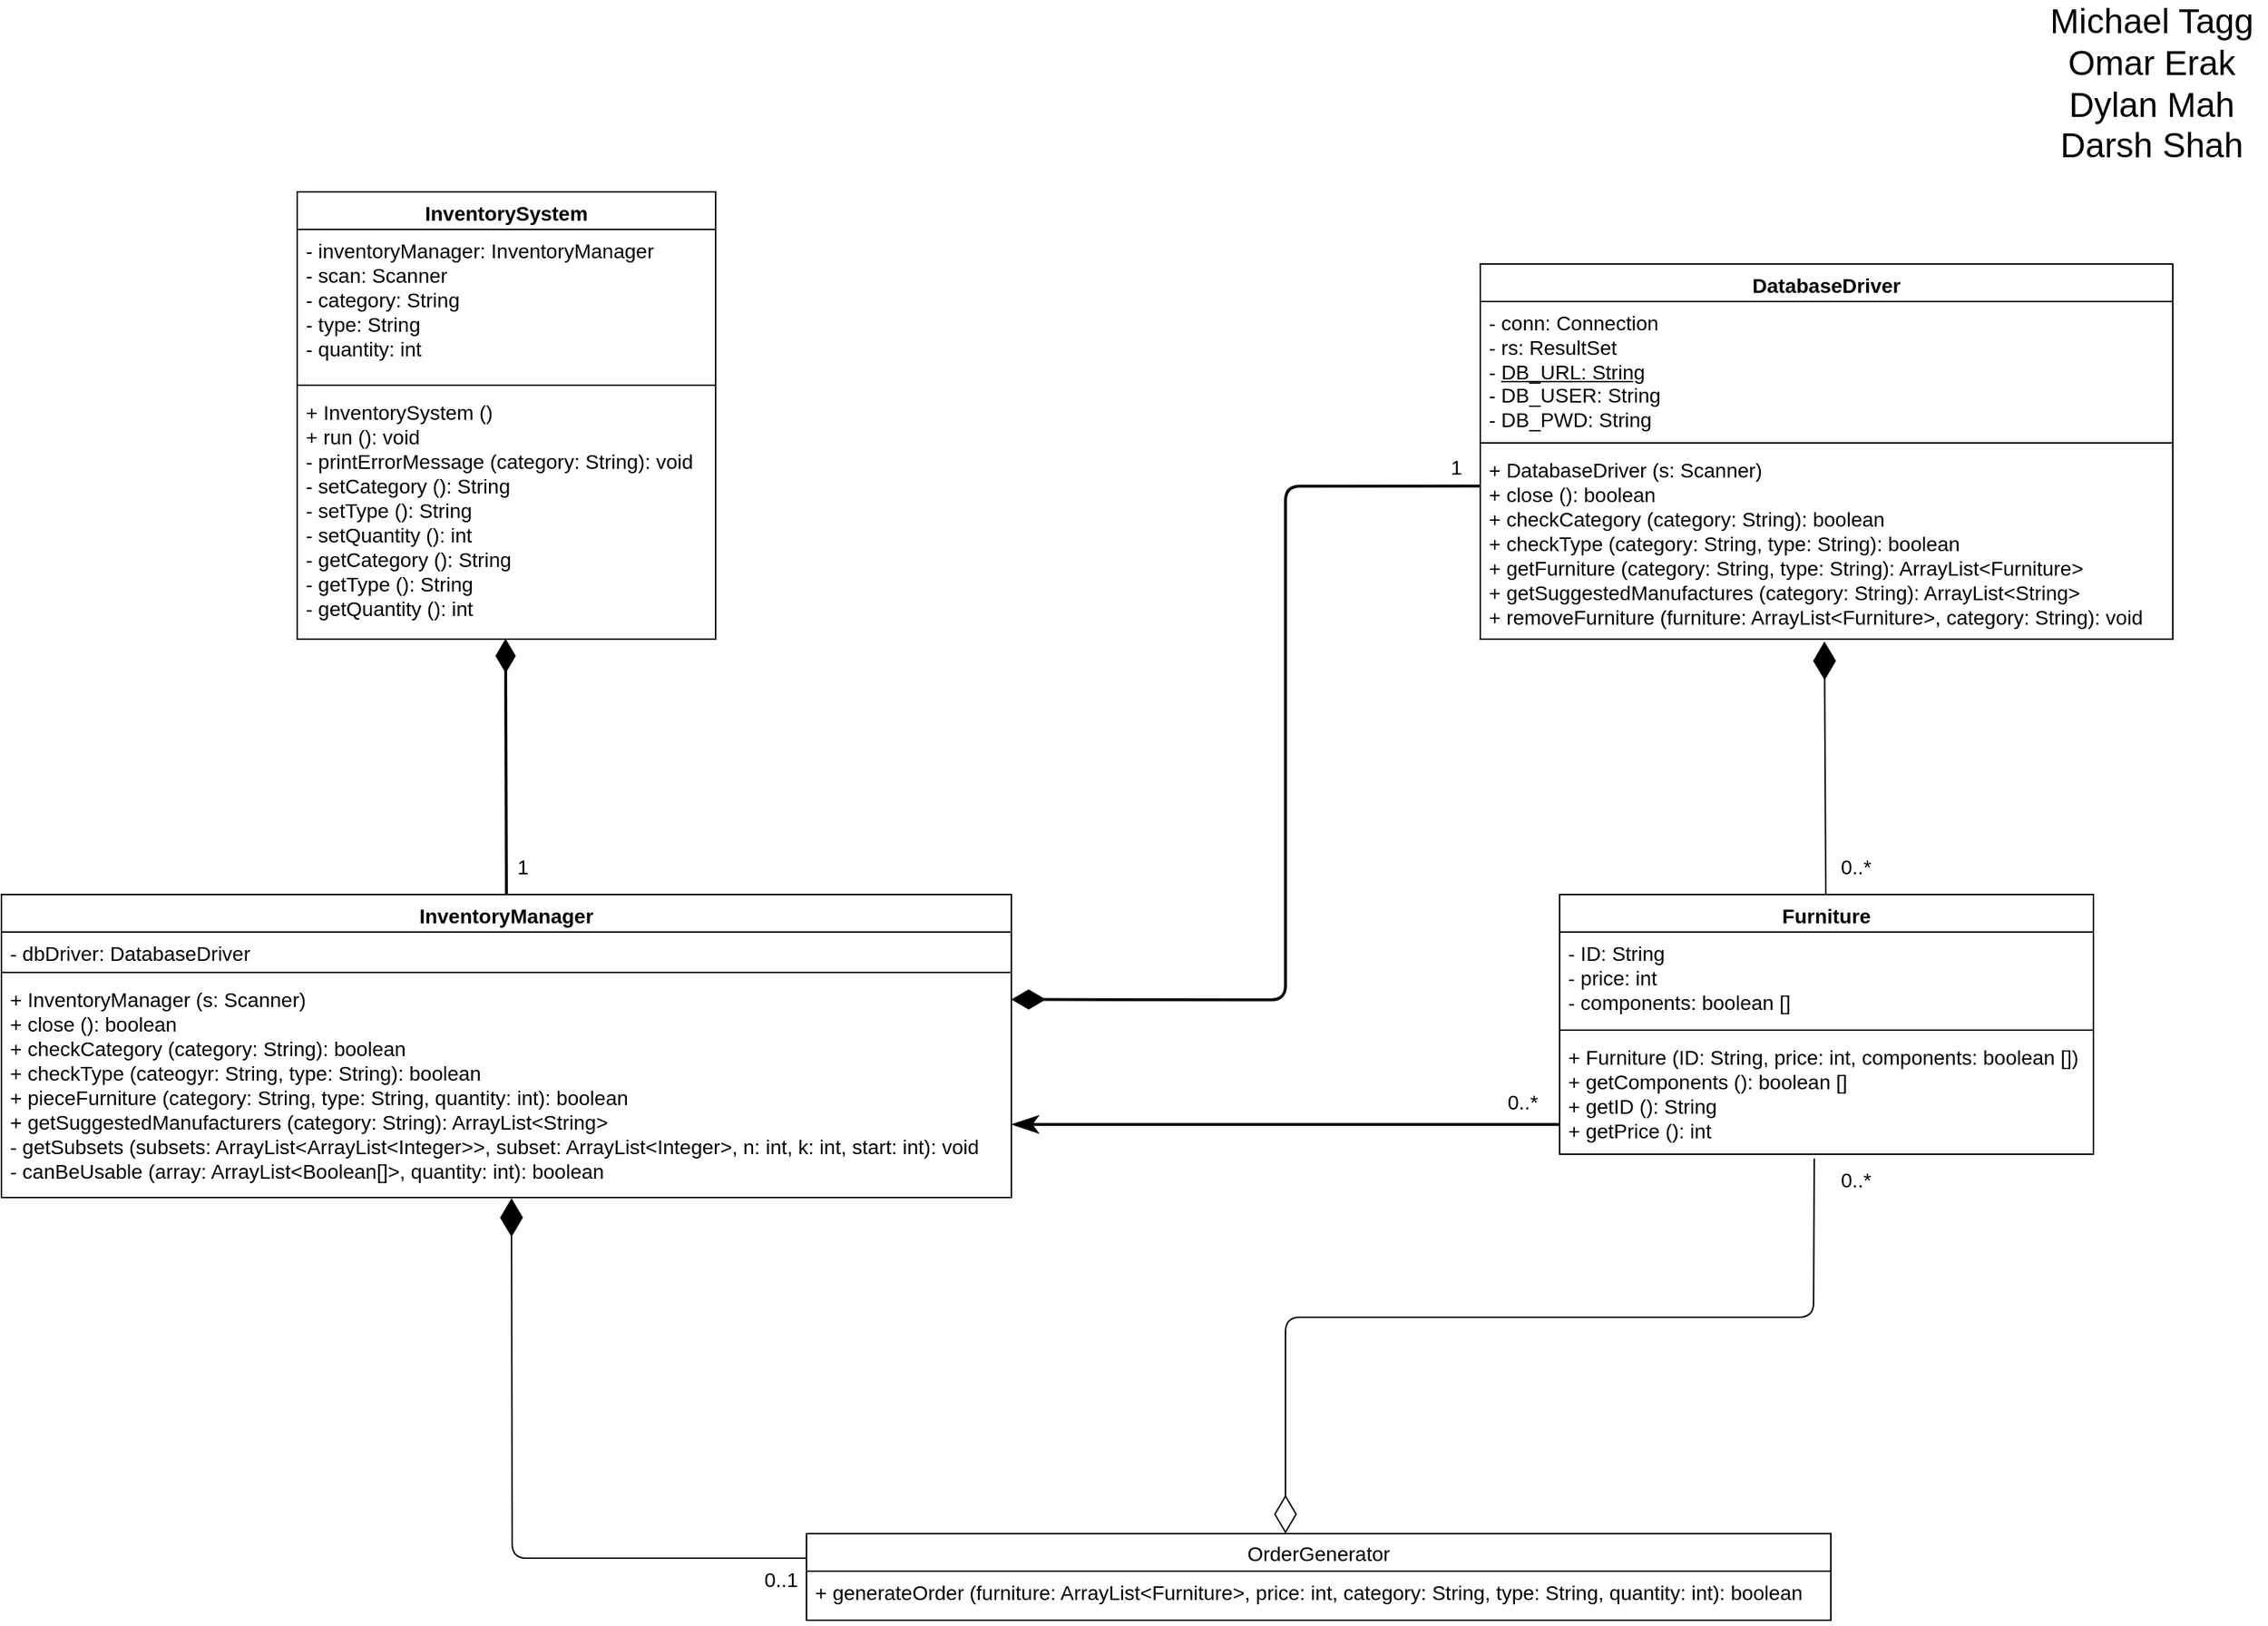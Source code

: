 <mxfile version="14.5.7" type="github">
  <diagram id="C5RBs43oDa-KdzZeNtuy" name="Page-1">
    <mxGraphModel dx="2005" dy="1905" grid="1" gridSize="10" guides="1" tooltips="1" connect="1" arrows="1" fold="1" page="1" pageScale="1" pageWidth="827" pageHeight="1169" math="0" shadow="0">
      <root>
        <mxCell id="WIyWlLk6GJQsqaUBKTNV-0" />
        <mxCell id="WIyWlLk6GJQsqaUBKTNV-1" parent="WIyWlLk6GJQsqaUBKTNV-0" />
        <mxCell id="N_NnaopC6pL-1q0N3gmT-41" value="Furniture" style="swimlane;fontStyle=1;align=center;verticalAlign=top;childLayout=stackLayout;horizontal=1;startSize=26;horizontalStack=0;resizeParent=1;resizeParentMax=0;resizeLast=0;collapsible=1;marginBottom=0;fontSize=14;" parent="WIyWlLk6GJQsqaUBKTNV-1" vertex="1">
          <mxGeometry x="1140" y="637" width="370" height="180" as="geometry" />
        </mxCell>
        <mxCell id="N_NnaopC6pL-1q0N3gmT-42" value="- ID: String&#xa;- price: int&#xa;- components: boolean []&#xa;" style="text;strokeColor=none;fillColor=none;align=left;verticalAlign=top;spacingLeft=4;spacingRight=4;overflow=hidden;rotatable=0;points=[[0,0.5],[1,0.5]];portConstraint=eastwest;fontSize=14;" parent="N_NnaopC6pL-1q0N3gmT-41" vertex="1">
          <mxGeometry y="26" width="370" height="64" as="geometry" />
        </mxCell>
        <mxCell id="N_NnaopC6pL-1q0N3gmT-43" value="" style="line;strokeWidth=1;fillColor=none;align=left;verticalAlign=middle;spacingTop=-1;spacingLeft=3;spacingRight=3;rotatable=0;labelPosition=right;points=[];portConstraint=eastwest;fontSize=14;" parent="N_NnaopC6pL-1q0N3gmT-41" vertex="1">
          <mxGeometry y="90" width="370" height="8" as="geometry" />
        </mxCell>
        <mxCell id="N_NnaopC6pL-1q0N3gmT-44" value="+ Furniture (ID: String, price: int, components: boolean [])&#xa;+ getComponents (): boolean []&#xa;+ getID (): String&#xa;+ getPrice (): int&#xa;&#xa;" style="text;strokeColor=none;fillColor=none;align=left;verticalAlign=top;spacingLeft=4;spacingRight=4;overflow=hidden;rotatable=0;points=[[0,0.5],[1,0.5]];portConstraint=eastwest;fontSize=14;" parent="N_NnaopC6pL-1q0N3gmT-41" vertex="1">
          <mxGeometry y="98" width="370" height="82" as="geometry" />
        </mxCell>
        <mxCell id="N_NnaopC6pL-1q0N3gmT-45" value="DatabaseDriver" style="swimlane;fontStyle=1;align=center;verticalAlign=top;childLayout=stackLayout;horizontal=1;startSize=26;horizontalStack=0;resizeParent=1;resizeParentMax=0;resizeLast=0;collapsible=1;marginBottom=0;fontSize=14;" parent="WIyWlLk6GJQsqaUBKTNV-1" vertex="1">
          <mxGeometry x="1085" y="200" width="480" height="260" as="geometry" />
        </mxCell>
        <mxCell id="N_NnaopC6pL-1q0N3gmT-46" value="- conn: Connection&lt;br style=&quot;font-size: 14px;&quot;&gt;- rs: ResultSet&lt;br style=&quot;font-size: 14px;&quot;&gt; - &lt;u style=&quot;font-size: 14px;&quot;&gt;DB_URL: String&lt;/u&gt;&lt;br style=&quot;font-size: 14px;&quot;&gt;- DB_USER: String&lt;br style=&quot;font-size: 14px;&quot;&gt;- DB_PWD: String" style="text;strokeColor=none;fillColor=none;align=left;verticalAlign=top;spacingLeft=4;spacingRight=4;overflow=hidden;rotatable=0;points=[[0,0.5],[1,0.5]];portConstraint=eastwest;fontStyle=0;html=1;fontSize=14;" parent="N_NnaopC6pL-1q0N3gmT-45" vertex="1">
          <mxGeometry y="26" width="480" height="94" as="geometry" />
        </mxCell>
        <mxCell id="N_NnaopC6pL-1q0N3gmT-47" value="" style="line;strokeWidth=1;fillColor=none;align=left;verticalAlign=middle;spacingTop=-1;spacingLeft=3;spacingRight=3;rotatable=0;labelPosition=right;points=[];portConstraint=eastwest;fontSize=14;" parent="N_NnaopC6pL-1q0N3gmT-45" vertex="1">
          <mxGeometry y="120" width="480" height="8" as="geometry" />
        </mxCell>
        <mxCell id="N_NnaopC6pL-1q0N3gmT-48" value="+ DatabaseDriver (s: Scanner)&#xa;+ close (): boolean&#xa;+ checkCategory (category: String): boolean&#xa;+ checkType (category: String, type: String): boolean&#xa;+ getFurniture (category: String, type: String): ArrayList&lt;Furniture&gt;&#xa;+ getSuggestedManufactures (category: String): ArrayList&lt;String&gt;&#xa;+ removeFurniture (furniture: ArrayList&lt;Furniture&gt;, category: String): void&#xa;" style="text;strokeColor=none;fillColor=none;align=left;verticalAlign=top;spacingLeft=4;spacingRight=4;overflow=hidden;rotatable=0;points=[[0,0.5],[1,0.5]];portConstraint=eastwest;fontSize=14;" parent="N_NnaopC6pL-1q0N3gmT-45" vertex="1">
          <mxGeometry y="128" width="480" height="132" as="geometry" />
        </mxCell>
        <mxCell id="N_NnaopC6pL-1q0N3gmT-51" value="OrderGenerator" style="swimlane;fontStyle=0;childLayout=stackLayout;horizontal=1;startSize=26;fillColor=none;horizontalStack=0;resizeParent=1;resizeParentMax=0;resizeLast=0;collapsible=1;marginBottom=0;fontSize=14;" parent="WIyWlLk6GJQsqaUBKTNV-1" vertex="1">
          <mxGeometry x="618" y="1080" width="710" height="60" as="geometry" />
        </mxCell>
        <mxCell id="N_NnaopC6pL-1q0N3gmT-52" value="+ generateOrder (furniture: ArrayList&lt;Furniture&gt;, price: int, category: String, type: String, quantity: int): boolean" style="text;strokeColor=none;fillColor=none;align=left;verticalAlign=top;spacingLeft=4;spacingRight=4;overflow=hidden;rotatable=0;points=[[0,0.5],[1,0.5]];portConstraint=eastwest;fontSize=14;" parent="N_NnaopC6pL-1q0N3gmT-51" vertex="1">
          <mxGeometry y="26" width="710" height="34" as="geometry" />
        </mxCell>
        <mxCell id="N_NnaopC6pL-1q0N3gmT-55" value="InventorySystem" style="swimlane;fontStyle=1;align=center;verticalAlign=top;childLayout=stackLayout;horizontal=1;startSize=26;horizontalStack=0;resizeParent=1;resizeParentMax=0;resizeLast=0;collapsible=1;marginBottom=0;fontSize=14;" parent="WIyWlLk6GJQsqaUBKTNV-1" vertex="1">
          <mxGeometry x="265" y="150" width="290" height="310" as="geometry">
            <mxRectangle x="275" y="140" width="130" height="26" as="alternateBounds" />
          </mxGeometry>
        </mxCell>
        <mxCell id="N_NnaopC6pL-1q0N3gmT-56" value="- inventoryManager: InventoryManager&#xa;- scan: Scanner&#xa;- category: String&#xa;- type: String&#xa;- quantity: int&#xa;" style="text;strokeColor=none;fillColor=none;align=left;verticalAlign=top;spacingLeft=4;spacingRight=4;overflow=hidden;rotatable=0;points=[[0,0.5],[1,0.5]];portConstraint=eastwest;fontSize=14;" parent="N_NnaopC6pL-1q0N3gmT-55" vertex="1">
          <mxGeometry y="26" width="290" height="104" as="geometry" />
        </mxCell>
        <mxCell id="N_NnaopC6pL-1q0N3gmT-57" value="" style="line;strokeWidth=1;fillColor=none;align=left;verticalAlign=middle;spacingTop=-1;spacingLeft=3;spacingRight=3;rotatable=0;labelPosition=right;points=[];portConstraint=eastwest;fontSize=14;" parent="N_NnaopC6pL-1q0N3gmT-55" vertex="1">
          <mxGeometry y="130" width="290" height="8" as="geometry" />
        </mxCell>
        <mxCell id="N_NnaopC6pL-1q0N3gmT-58" value="+ InventorySystem ()&#xa;+ run (): void&#xa;- printErrorMessage (category: String): void&#xa;- setCategory (): String&#xa;- setType (): String&#xa;- setQuantity (): int&#xa;- getCategory (): String&#xa;- getType (): String&#xa;- getQuantity (): int&#xa;" style="text;strokeColor=none;fillColor=none;align=left;verticalAlign=top;spacingLeft=4;spacingRight=4;overflow=hidden;rotatable=0;points=[[0,0.5],[1,0.5]];portConstraint=eastwest;fontSize=14;" parent="N_NnaopC6pL-1q0N3gmT-55" vertex="1">
          <mxGeometry y="138" width="290" height="172" as="geometry" />
        </mxCell>
        <mxCell id="N_NnaopC6pL-1q0N3gmT-60" value="InventoryManager" style="swimlane;fontStyle=1;align=center;verticalAlign=top;childLayout=stackLayout;horizontal=1;startSize=26;horizontalStack=0;resizeParent=1;resizeParentMax=0;resizeLast=0;collapsible=1;marginBottom=0;fontSize=14;" parent="WIyWlLk6GJQsqaUBKTNV-1" vertex="1">
          <mxGeometry x="60" y="637" width="700" height="210" as="geometry" />
        </mxCell>
        <mxCell id="N_NnaopC6pL-1q0N3gmT-61" value="- dbDriver: DatabaseDriver" style="text;strokeColor=none;fillColor=none;align=left;verticalAlign=top;spacingLeft=4;spacingRight=4;overflow=hidden;rotatable=0;points=[[0,0.5],[1,0.5]];portConstraint=eastwest;fontSize=14;" parent="N_NnaopC6pL-1q0N3gmT-60" vertex="1">
          <mxGeometry y="26" width="700" height="24" as="geometry" />
        </mxCell>
        <mxCell id="N_NnaopC6pL-1q0N3gmT-62" value="" style="line;strokeWidth=1;fillColor=none;align=left;verticalAlign=middle;spacingTop=-1;spacingLeft=3;spacingRight=3;rotatable=0;labelPosition=right;points=[];portConstraint=eastwest;fontSize=14;" parent="N_NnaopC6pL-1q0N3gmT-60" vertex="1">
          <mxGeometry y="50" width="700" height="8" as="geometry" />
        </mxCell>
        <mxCell id="N_NnaopC6pL-1q0N3gmT-63" value="+ InventoryManager (s: Scanner)&#xa;+ close (): boolean&#xa;+ checkCategory (category: String): boolean&#xa;+ checkType (cateogyr: String, type: String): boolean&#xa;+ pieceFurniture (category: String, type: String, quantity: int): boolean&#xa;+ getSuggestedManufacturers (category: String): ArrayList&lt;String&gt;&#xa;- getSubsets (subsets: ArrayList&lt;ArrayList&lt;Integer&gt;&gt;, subset: ArrayList&lt;Integer&gt;, n: int, k: int, start: int): void&#xa;- canBeUsable (array: ArrayList&lt;Boolean[]&gt;, quantity: int): boolean&#xa;&#xa;&#xa;" style="text;strokeColor=none;fillColor=none;align=left;verticalAlign=top;spacingLeft=4;spacingRight=4;overflow=hidden;rotatable=0;points=[[0,0.5],[1,0.5]];portConstraint=eastwest;fontSize=14;" parent="N_NnaopC6pL-1q0N3gmT-60" vertex="1">
          <mxGeometry y="58" width="700" height="152" as="geometry" />
        </mxCell>
        <mxCell id="ROrVhhFD0rgIY_3XIcbq-1" value="" style="endArrow=diamondThin;endFill=1;endSize=18;html=1;strokeWidth=2;exitX=0;exitY=0.196;exitDx=0;exitDy=0;exitPerimeter=0;entryX=1;entryY=0.097;entryDx=0;entryDy=0;entryPerimeter=0;fontSize=14;" parent="WIyWlLk6GJQsqaUBKTNV-1" source="N_NnaopC6pL-1q0N3gmT-48" target="N_NnaopC6pL-1q0N3gmT-63" edge="1">
          <mxGeometry width="160" relative="1" as="geometry">
            <mxPoint x="1080" y="390" as="sourcePoint" />
            <mxPoint x="680" y="681" as="targetPoint" />
            <Array as="points">
              <mxPoint x="950" y="354" />
              <mxPoint x="950" y="710" />
            </Array>
          </mxGeometry>
        </mxCell>
        <mxCell id="ROrVhhFD0rgIY_3XIcbq-2" value="" style="endArrow=diamondThin;endFill=1;endSize=18;html=1;strokeWidth=2;entryX=0.498;entryY=0.998;entryDx=0;entryDy=0;entryPerimeter=0;exitX=0.5;exitY=0;exitDx=0;exitDy=0;fontSize=14;" parent="WIyWlLk6GJQsqaUBKTNV-1" source="N_NnaopC6pL-1q0N3gmT-60" target="N_NnaopC6pL-1q0N3gmT-58" edge="1">
          <mxGeometry width="160" relative="1" as="geometry">
            <mxPoint x="380" y="520" as="sourcePoint" />
            <mxPoint x="390" y="530" as="targetPoint" />
          </mxGeometry>
        </mxCell>
        <mxCell id="ROrVhhFD0rgIY_3XIcbq-10" value="0..1" style="text;html=1;align=center;verticalAlign=middle;resizable=0;points=[];autosize=1;fontSize=14;" parent="WIyWlLk6GJQsqaUBKTNV-1" vertex="1">
          <mxGeometry x="580" y="1102" width="40" height="20" as="geometry" />
        </mxCell>
        <mxCell id="ROrVhhFD0rgIY_3XIcbq-11" value="0..*" style="text;html=1;align=center;verticalAlign=middle;resizable=0;points=[];autosize=1;fontSize=14;" parent="WIyWlLk6GJQsqaUBKTNV-1" vertex="1">
          <mxGeometry x="1325" y="825" width="40" height="20" as="geometry" />
        </mxCell>
        <mxCell id="ROrVhhFD0rgIY_3XIcbq-12" value="0..*" style="text;html=1;align=center;verticalAlign=middle;resizable=0;points=[];autosize=1;fontSize=14;" parent="WIyWlLk6GJQsqaUBKTNV-1" vertex="1">
          <mxGeometry x="1094" y="771" width="40" height="20" as="geometry" />
        </mxCell>
        <mxCell id="ROrVhhFD0rgIY_3XIcbq-13" value="0..*" style="text;html=1;align=center;verticalAlign=middle;resizable=0;points=[];autosize=1;fontSize=14;" parent="WIyWlLk6GJQsqaUBKTNV-1" vertex="1">
          <mxGeometry x="1325" y="608" width="40" height="20" as="geometry" />
        </mxCell>
        <mxCell id="ROrVhhFD0rgIY_3XIcbq-14" value="1" style="text;html=1;align=center;verticalAlign=middle;resizable=0;points=[];autosize=1;fontSize=14;" parent="WIyWlLk6GJQsqaUBKTNV-1" vertex="1">
          <mxGeometry x="1058" y="331" width="20" height="20" as="geometry" />
        </mxCell>
        <mxCell id="ROrVhhFD0rgIY_3XIcbq-16" value="" style="endArrow=classicThin;endFill=1;endSize=12;html=1;strokeWidth=2;exitX=0;exitY=0.749;exitDx=0;exitDy=0;exitPerimeter=0;fontSize=14;entryX=1.001;entryY=0.667;entryDx=0;entryDy=0;entryPerimeter=0;" parent="WIyWlLk6GJQsqaUBKTNV-1" source="N_NnaopC6pL-1q0N3gmT-44" target="N_NnaopC6pL-1q0N3gmT-63" edge="1">
          <mxGeometry width="160" relative="1" as="geometry">
            <mxPoint x="730" y="797" as="sourcePoint" />
            <mxPoint x="770" y="796" as="targetPoint" />
          </mxGeometry>
        </mxCell>
        <mxCell id="ROrVhhFD0rgIY_3XIcbq-17" value="1" style="text;html=1;align=center;verticalAlign=middle;resizable=0;points=[];autosize=1;fontSize=14;" parent="WIyWlLk6GJQsqaUBKTNV-1" vertex="1">
          <mxGeometry x="411" y="608" width="20" height="20" as="geometry" />
        </mxCell>
        <mxCell id="ROrVhhFD0rgIY_3XIcbq-19" value="&lt;font style=&quot;font-size: 24px&quot;&gt;Michael Tagg&lt;br&gt;Omar Erak&lt;br&gt;Dylan Mah&lt;br&gt;Darsh Shah&lt;br&gt;&lt;/font&gt;" style="text;html=1;align=center;verticalAlign=middle;resizable=0;points=[];autosize=1;fontSize=14;" parent="WIyWlLk6GJQsqaUBKTNV-1" vertex="1">
          <mxGeometry x="1470" y="30" width="160" height="90" as="geometry" />
        </mxCell>
        <mxCell id="nopcEXD9_Eba7qX4dbPp-1" value="" style="endArrow=diamondThin;endFill=1;endSize=24;html=1;entryX=0.497;entryY=1.012;entryDx=0;entryDy=0;entryPerimeter=0;" edge="1" parent="WIyWlLk6GJQsqaUBKTNV-1" source="N_NnaopC6pL-1q0N3gmT-41" target="N_NnaopC6pL-1q0N3gmT-48">
          <mxGeometry width="160" relative="1" as="geometry">
            <mxPoint x="1200" y="510" as="sourcePoint" />
            <mxPoint x="1360" y="510" as="targetPoint" />
          </mxGeometry>
        </mxCell>
        <mxCell id="nopcEXD9_Eba7qX4dbPp-2" value="" style="endArrow=diamondThin;endFill=0;endSize=24;html=1;exitX=0.477;exitY=1.037;exitDx=0;exitDy=0;exitPerimeter=0;" edge="1" parent="WIyWlLk6GJQsqaUBKTNV-1" source="N_NnaopC6pL-1q0N3gmT-44">
          <mxGeometry width="160" relative="1" as="geometry">
            <mxPoint x="980" y="880" as="sourcePoint" />
            <mxPoint x="950" y="1080" as="targetPoint" />
            <Array as="points">
              <mxPoint x="1316" y="930" />
              <mxPoint x="950" y="930" />
            </Array>
          </mxGeometry>
        </mxCell>
        <mxCell id="nopcEXD9_Eba7qX4dbPp-3" value="" style="endArrow=diamondThin;endFill=1;endSize=24;html=1;exitX=0.959;exitY=-0.253;exitDx=0;exitDy=0;exitPerimeter=0;entryX=0.505;entryY=1.003;entryDx=0;entryDy=0;entryPerimeter=0;" edge="1" parent="WIyWlLk6GJQsqaUBKTNV-1" source="ROrVhhFD0rgIY_3XIcbq-10" target="N_NnaopC6pL-1q0N3gmT-63">
          <mxGeometry width="160" relative="1" as="geometry">
            <mxPoint x="730" y="900" as="sourcePoint" />
            <mxPoint x="890" y="900" as="targetPoint" />
            <Array as="points">
              <mxPoint x="414" y="1097" />
            </Array>
          </mxGeometry>
        </mxCell>
      </root>
    </mxGraphModel>
  </diagram>
</mxfile>
